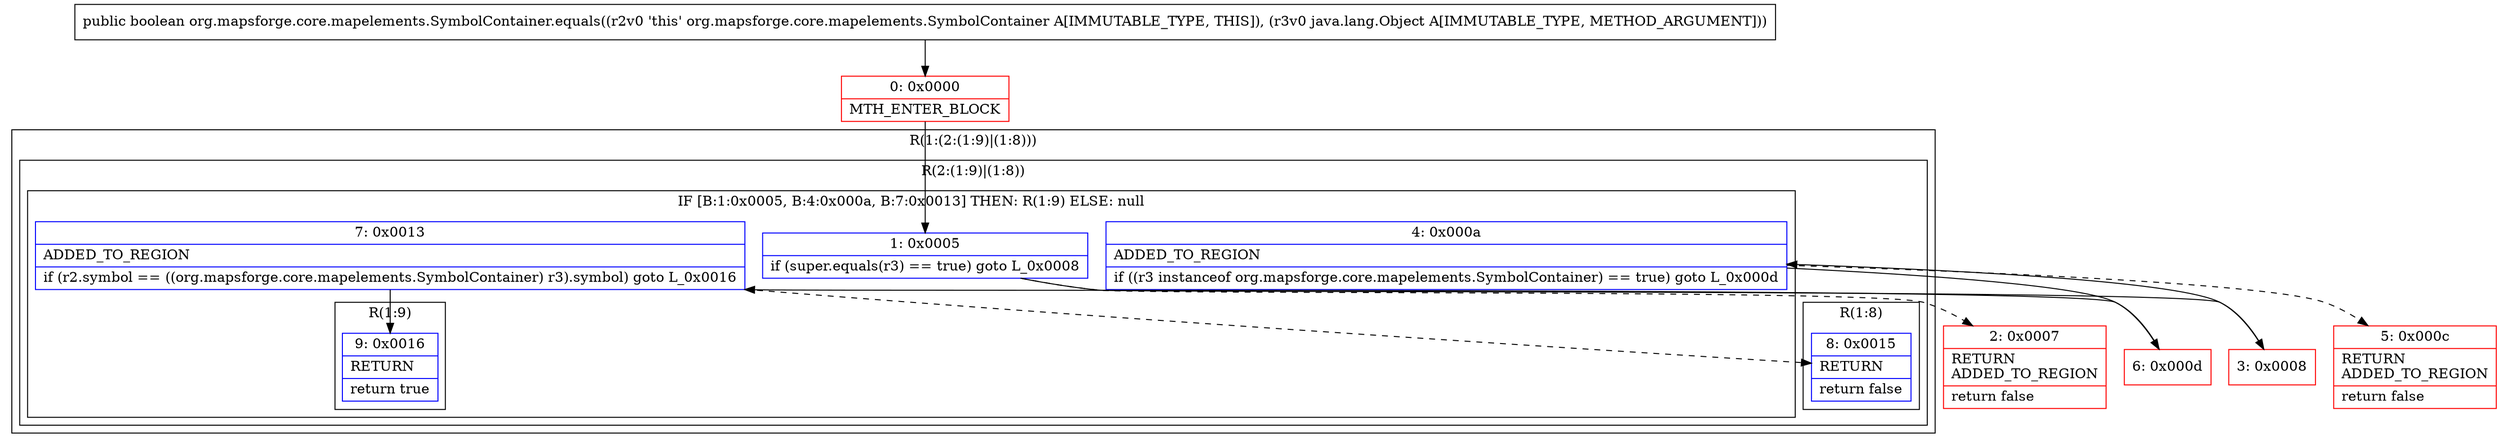 digraph "CFG fororg.mapsforge.core.mapelements.SymbolContainer.equals(Ljava\/lang\/Object;)Z" {
subgraph cluster_Region_1892218475 {
label = "R(1:(2:(1:9)|(1:8)))";
node [shape=record,color=blue];
subgraph cluster_Region_1816255642 {
label = "R(2:(1:9)|(1:8))";
node [shape=record,color=blue];
subgraph cluster_IfRegion_954164843 {
label = "IF [B:1:0x0005, B:4:0x000a, B:7:0x0013] THEN: R(1:9) ELSE: null";
node [shape=record,color=blue];
Node_1 [shape=record,label="{1\:\ 0x0005|if (super.equals(r3) == true) goto L_0x0008\l}"];
Node_4 [shape=record,label="{4\:\ 0x000a|ADDED_TO_REGION\l|if ((r3 instanceof org.mapsforge.core.mapelements.SymbolContainer) == true) goto L_0x000d\l}"];
Node_7 [shape=record,label="{7\:\ 0x0013|ADDED_TO_REGION\l|if (r2.symbol == ((org.mapsforge.core.mapelements.SymbolContainer) r3).symbol) goto L_0x0016\l}"];
subgraph cluster_Region_2140213057 {
label = "R(1:9)";
node [shape=record,color=blue];
Node_9 [shape=record,label="{9\:\ 0x0016|RETURN\l|return true\l}"];
}
}
subgraph cluster_Region_1214109046 {
label = "R(1:8)";
node [shape=record,color=blue];
Node_8 [shape=record,label="{8\:\ 0x0015|RETURN\l|return false\l}"];
}
}
}
Node_0 [shape=record,color=red,label="{0\:\ 0x0000|MTH_ENTER_BLOCK\l}"];
Node_2 [shape=record,color=red,label="{2\:\ 0x0007|RETURN\lADDED_TO_REGION\l|return false\l}"];
Node_3 [shape=record,color=red,label="{3\:\ 0x0008}"];
Node_5 [shape=record,color=red,label="{5\:\ 0x000c|RETURN\lADDED_TO_REGION\l|return false\l}"];
Node_6 [shape=record,color=red,label="{6\:\ 0x000d}"];
MethodNode[shape=record,label="{public boolean org.mapsforge.core.mapelements.SymbolContainer.equals((r2v0 'this' org.mapsforge.core.mapelements.SymbolContainer A[IMMUTABLE_TYPE, THIS]), (r3v0 java.lang.Object A[IMMUTABLE_TYPE, METHOD_ARGUMENT])) }"];
MethodNode -> Node_0;
Node_1 -> Node_2[style=dashed];
Node_1 -> Node_3;
Node_4 -> Node_5[style=dashed];
Node_4 -> Node_6;
Node_7 -> Node_8[style=dashed];
Node_7 -> Node_9;
Node_0 -> Node_1;
Node_3 -> Node_4;
Node_6 -> Node_7;
}

